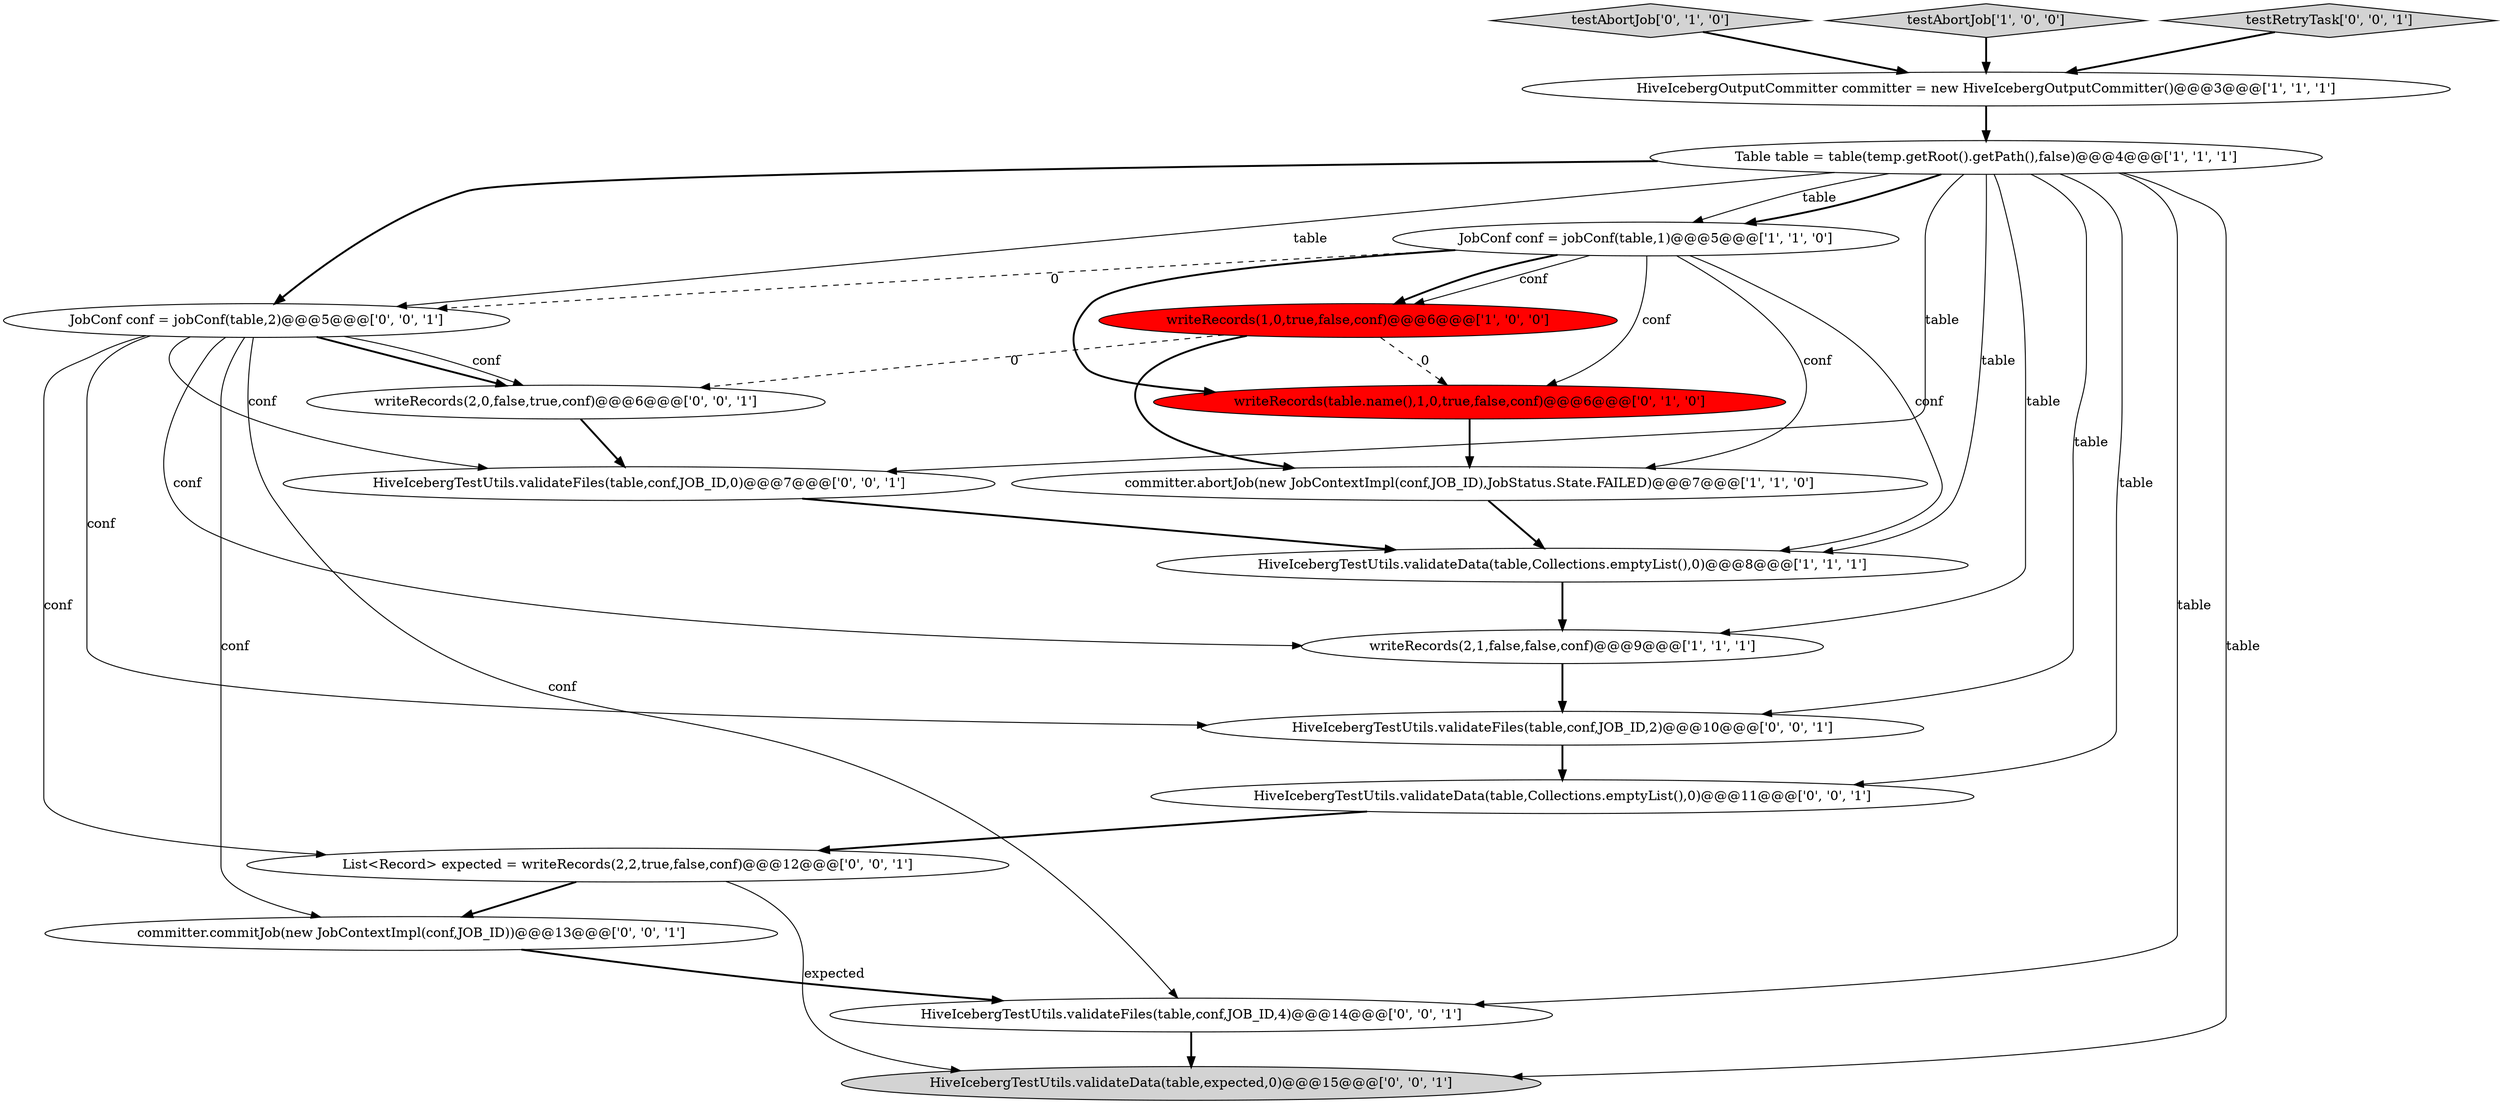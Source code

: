 digraph {
17 [style = filled, label = "HiveIcebergTestUtils.validateFiles(table,conf,JOB_ID,2)@@@10@@@['0', '0', '1']", fillcolor = white, shape = ellipse image = "AAA0AAABBB3BBB"];
10 [style = filled, label = "committer.commitJob(new JobContextImpl(conf,JOB_ID))@@@13@@@['0', '0', '1']", fillcolor = white, shape = ellipse image = "AAA0AAABBB3BBB"];
0 [style = filled, label = "HiveIcebergOutputCommitter committer = new HiveIcebergOutputCommitter()@@@3@@@['1', '1', '1']", fillcolor = white, shape = ellipse image = "AAA0AAABBB1BBB"];
13 [style = filled, label = "writeRecords(2,0,false,true,conf)@@@6@@@['0', '0', '1']", fillcolor = white, shape = ellipse image = "AAA0AAABBB3BBB"];
18 [style = filled, label = "List<Record> expected = writeRecords(2,2,true,false,conf)@@@12@@@['0', '0', '1']", fillcolor = white, shape = ellipse image = "AAA0AAABBB3BBB"];
16 [style = filled, label = "HiveIcebergTestUtils.validateFiles(table,conf,JOB_ID,4)@@@14@@@['0', '0', '1']", fillcolor = white, shape = ellipse image = "AAA0AAABBB3BBB"];
8 [style = filled, label = "testAbortJob['0', '1', '0']", fillcolor = lightgray, shape = diamond image = "AAA0AAABBB2BBB"];
14 [style = filled, label = "HiveIcebergTestUtils.validateFiles(table,conf,JOB_ID,0)@@@7@@@['0', '0', '1']", fillcolor = white, shape = ellipse image = "AAA0AAABBB3BBB"];
7 [style = filled, label = "writeRecords(2,1,false,false,conf)@@@9@@@['1', '1', '1']", fillcolor = white, shape = ellipse image = "AAA0AAABBB1BBB"];
15 [style = filled, label = "JobConf conf = jobConf(table,2)@@@5@@@['0', '0', '1']", fillcolor = white, shape = ellipse image = "AAA0AAABBB3BBB"];
12 [style = filled, label = "HiveIcebergTestUtils.validateData(table,expected,0)@@@15@@@['0', '0', '1']", fillcolor = lightgray, shape = ellipse image = "AAA0AAABBB3BBB"];
2 [style = filled, label = "HiveIcebergTestUtils.validateData(table,Collections.emptyList(),0)@@@8@@@['1', '1', '1']", fillcolor = white, shape = ellipse image = "AAA0AAABBB1BBB"];
5 [style = filled, label = "testAbortJob['1', '0', '0']", fillcolor = lightgray, shape = diamond image = "AAA0AAABBB1BBB"];
9 [style = filled, label = "writeRecords(table.name(),1,0,true,false,conf)@@@6@@@['0', '1', '0']", fillcolor = red, shape = ellipse image = "AAA1AAABBB2BBB"];
1 [style = filled, label = "writeRecords(1,0,true,false,conf)@@@6@@@['1', '0', '0']", fillcolor = red, shape = ellipse image = "AAA1AAABBB1BBB"];
3 [style = filled, label = "committer.abortJob(new JobContextImpl(conf,JOB_ID),JobStatus.State.FAILED)@@@7@@@['1', '1', '0']", fillcolor = white, shape = ellipse image = "AAA0AAABBB1BBB"];
4 [style = filled, label = "JobConf conf = jobConf(table,1)@@@5@@@['1', '1', '0']", fillcolor = white, shape = ellipse image = "AAA0AAABBB1BBB"];
19 [style = filled, label = "testRetryTask['0', '0', '1']", fillcolor = lightgray, shape = diamond image = "AAA0AAABBB3BBB"];
6 [style = filled, label = "Table table = table(temp.getRoot().getPath(),false)@@@4@@@['1', '1', '1']", fillcolor = white, shape = ellipse image = "AAA0AAABBB1BBB"];
11 [style = filled, label = "HiveIcebergTestUtils.validateData(table,Collections.emptyList(),0)@@@11@@@['0', '0', '1']", fillcolor = white, shape = ellipse image = "AAA0AAABBB3BBB"];
4->9 [style = bold, label=""];
15->13 [style = bold, label=""];
7->17 [style = bold, label=""];
6->4 [style = solid, label="table"];
4->1 [style = solid, label="conf"];
18->12 [style = solid, label="expected"];
0->6 [style = bold, label=""];
15->14 [style = solid, label="conf"];
15->7 [style = solid, label="conf"];
1->3 [style = bold, label=""];
15->17 [style = solid, label="conf"];
1->9 [style = dashed, label="0"];
15->10 [style = solid, label="conf"];
6->2 [style = solid, label="table"];
15->18 [style = solid, label="conf"];
15->13 [style = solid, label="conf"];
6->17 [style = solid, label="table"];
11->18 [style = bold, label=""];
6->15 [style = bold, label=""];
19->0 [style = bold, label=""];
6->11 [style = solid, label="table"];
6->7 [style = solid, label="table"];
1->13 [style = dashed, label="0"];
8->0 [style = bold, label=""];
6->4 [style = bold, label=""];
6->16 [style = solid, label="table"];
3->2 [style = bold, label=""];
5->0 [style = bold, label=""];
18->10 [style = bold, label=""];
10->16 [style = bold, label=""];
4->15 [style = dashed, label="0"];
6->14 [style = solid, label="table"];
6->15 [style = solid, label="table"];
9->3 [style = bold, label=""];
4->1 [style = bold, label=""];
14->2 [style = bold, label=""];
4->2 [style = solid, label="conf"];
2->7 [style = bold, label=""];
15->16 [style = solid, label="conf"];
4->3 [style = solid, label="conf"];
13->14 [style = bold, label=""];
16->12 [style = bold, label=""];
6->12 [style = solid, label="table"];
4->9 [style = solid, label="conf"];
17->11 [style = bold, label=""];
}
